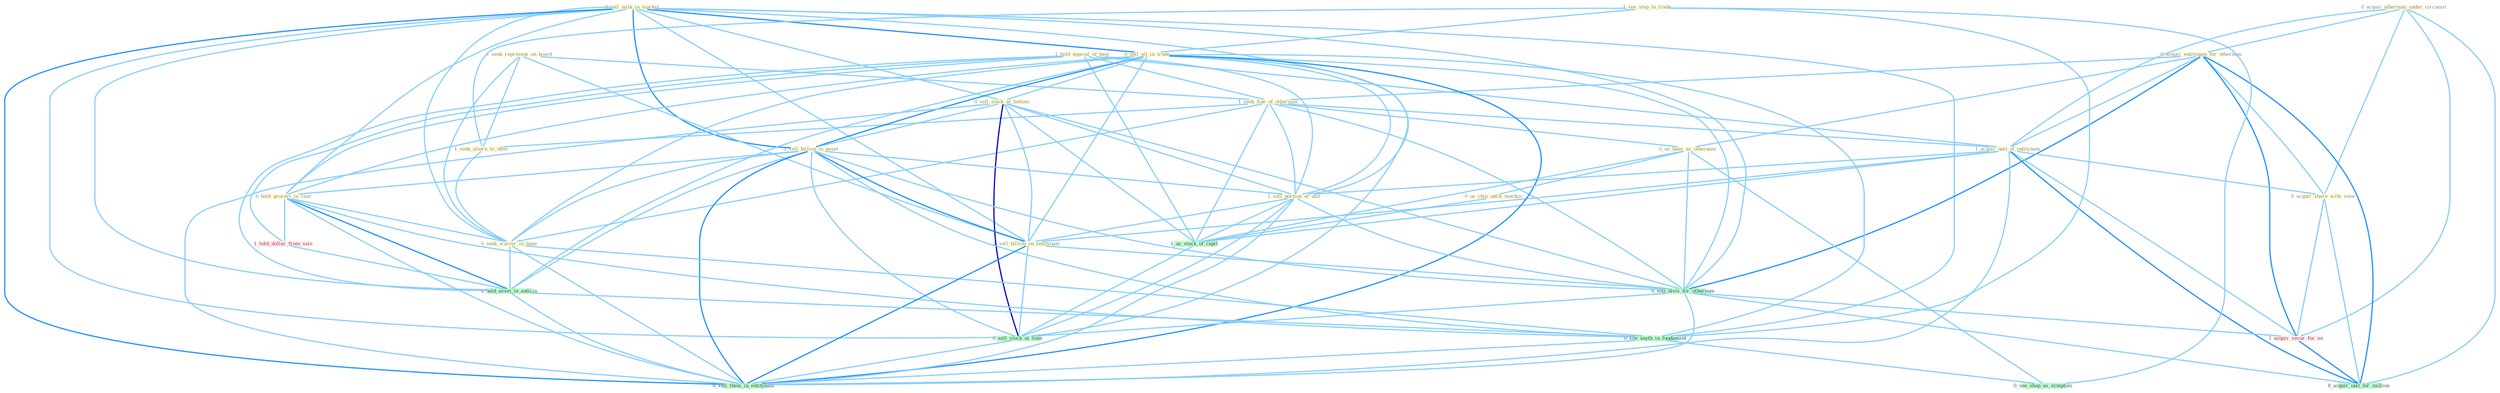 Graph G{ 
    node
    [shape=polygon,style=filled,width=.5,height=.06,color="#BDFCC9",fixedsize=true,fontsize=4,
    fontcolor="#2f4f4f"];
    {node
    [color="#ffffe0", fontcolor="#8b7d6b"] "0_sell_milk_in_market " "1_seek_represent_on_board " "0_acquir_othernum_under_circumst " "1_hold_equival_of_hear " "0_acquir_entitynam_for_othernum " "1_seek_fine_of_othernum " "1_acquir_unit_of_entitynam " "1_see_step_to_trade " "0_sell_all_in_trade " "0_us_base_as_othernum " "1_seek_altern_to_offer " "0_us_chip_unlik_machin " "0_sell_stock_at_bottom " "1_sell_billion_in_asset " "0_hold_groceri_in_rear " "0_acquir_share_with_view " "1_sell_portion_of_unit " "0_seek_waiver_in_hope " "0_sell_billion_on_entitynam "}
{node [color="#fff0f5", fontcolor="#b22222"] "1_acquir_secur_for_an " "1_hold_dollar_from_sale "}
edge [color="#B0E2FF"];

	"0_sell_milk_in_market " -- "0_sell_all_in_trade " [w="2", color="#1e90ff" , len=0.8];
	"0_sell_milk_in_market " -- "0_sell_stock_at_bottom " [w="1", color="#87cefa" ];
	"0_sell_milk_in_market " -- "1_sell_billion_in_asset " [w="2", color="#1e90ff" , len=0.8];
	"0_sell_milk_in_market " -- "0_hold_groceri_in_rear " [w="1", color="#87cefa" ];
	"0_sell_milk_in_market " -- "1_sell_portion_of_unit " [w="1", color="#87cefa" ];
	"0_sell_milk_in_market " -- "0_seek_waiver_in_hope " [w="1", color="#87cefa" ];
	"0_sell_milk_in_market " -- "0_sell_billion_on_entitynam " [w="1", color="#87cefa" ];
	"0_sell_milk_in_market " -- "0_sell_divis_for_othernum " [w="1", color="#87cefa" ];
	"0_sell_milk_in_market " -- "0_hold_asset_in_anticip " [w="1", color="#87cefa" ];
	"0_sell_milk_in_market " -- "0_sell_stock_at_time " [w="1", color="#87cefa" ];
	"0_sell_milk_in_market " -- "0_see_anyth_in_fundament " [w="1", color="#87cefa" ];
	"0_sell_milk_in_market " -- "0_sell_them_in_entitynam " [w="2", color="#1e90ff" , len=0.8];
	"1_seek_represent_on_board " -- "1_seek_fine_of_othernum " [w="1", color="#87cefa" ];
	"1_seek_represent_on_board " -- "1_seek_altern_to_offer " [w="1", color="#87cefa" ];
	"1_seek_represent_on_board " -- "0_seek_waiver_in_hope " [w="1", color="#87cefa" ];
	"1_seek_represent_on_board " -- "0_sell_billion_on_entitynam " [w="1", color="#87cefa" ];
	"0_acquir_othernum_under_circumst " -- "0_acquir_entitynam_for_othernum " [w="1", color="#87cefa" ];
	"0_acquir_othernum_under_circumst " -- "1_acquir_unit_of_entitynam " [w="1", color="#87cefa" ];
	"0_acquir_othernum_under_circumst " -- "0_acquir_share_with_view " [w="1", color="#87cefa" ];
	"0_acquir_othernum_under_circumst " -- "1_acquir_secur_for_an " [w="1", color="#87cefa" ];
	"0_acquir_othernum_under_circumst " -- "0_acquir_unit_for_million " [w="1", color="#87cefa" ];
	"1_hold_equival_of_hear " -- "1_seek_fine_of_othernum " [w="1", color="#87cefa" ];
	"1_hold_equival_of_hear " -- "1_acquir_unit_of_entitynam " [w="1", color="#87cefa" ];
	"1_hold_equival_of_hear " -- "0_hold_groceri_in_rear " [w="1", color="#87cefa" ];
	"1_hold_equival_of_hear " -- "1_sell_portion_of_unit " [w="1", color="#87cefa" ];
	"1_hold_equival_of_hear " -- "1_us_stock_of_capit " [w="1", color="#87cefa" ];
	"1_hold_equival_of_hear " -- "1_hold_dollar_from_sale " [w="1", color="#87cefa" ];
	"1_hold_equival_of_hear " -- "0_hold_asset_in_anticip " [w="1", color="#87cefa" ];
	"0_acquir_entitynam_for_othernum " -- "1_seek_fine_of_othernum " [w="1", color="#87cefa" ];
	"0_acquir_entitynam_for_othernum " -- "1_acquir_unit_of_entitynam " [w="1", color="#87cefa" ];
	"0_acquir_entitynam_for_othernum " -- "0_us_base_as_othernum " [w="1", color="#87cefa" ];
	"0_acquir_entitynam_for_othernum " -- "0_acquir_share_with_view " [w="1", color="#87cefa" ];
	"0_acquir_entitynam_for_othernum " -- "0_sell_divis_for_othernum " [w="2", color="#1e90ff" , len=0.8];
	"0_acquir_entitynam_for_othernum " -- "1_acquir_secur_for_an " [w="2", color="#1e90ff" , len=0.8];
	"0_acquir_entitynam_for_othernum " -- "0_acquir_unit_for_million " [w="2", color="#1e90ff" , len=0.8];
	"1_seek_fine_of_othernum " -- "1_acquir_unit_of_entitynam " [w="1", color="#87cefa" ];
	"1_seek_fine_of_othernum " -- "0_us_base_as_othernum " [w="1", color="#87cefa" ];
	"1_seek_fine_of_othernum " -- "1_seek_altern_to_offer " [w="1", color="#87cefa" ];
	"1_seek_fine_of_othernum " -- "1_sell_portion_of_unit " [w="1", color="#87cefa" ];
	"1_seek_fine_of_othernum " -- "0_seek_waiver_in_hope " [w="1", color="#87cefa" ];
	"1_seek_fine_of_othernum " -- "0_sell_divis_for_othernum " [w="1", color="#87cefa" ];
	"1_seek_fine_of_othernum " -- "1_us_stock_of_capit " [w="1", color="#87cefa" ];
	"1_acquir_unit_of_entitynam " -- "0_acquir_share_with_view " [w="1", color="#87cefa" ];
	"1_acquir_unit_of_entitynam " -- "1_sell_portion_of_unit " [w="1", color="#87cefa" ];
	"1_acquir_unit_of_entitynam " -- "0_sell_billion_on_entitynam " [w="1", color="#87cefa" ];
	"1_acquir_unit_of_entitynam " -- "1_acquir_secur_for_an " [w="1", color="#87cefa" ];
	"1_acquir_unit_of_entitynam " -- "1_us_stock_of_capit " [w="1", color="#87cefa" ];
	"1_acquir_unit_of_entitynam " -- "0_acquir_unit_for_million " [w="2", color="#1e90ff" , len=0.8];
	"1_acquir_unit_of_entitynam " -- "0_sell_them_in_entitynam " [w="1", color="#87cefa" ];
	"1_see_step_to_trade " -- "0_sell_all_in_trade " [w="1", color="#87cefa" ];
	"1_see_step_to_trade " -- "1_seek_altern_to_offer " [w="1", color="#87cefa" ];
	"1_see_step_to_trade " -- "0_see_anyth_in_fundament " [w="1", color="#87cefa" ];
	"1_see_step_to_trade " -- "0_see_shop_as_symptom " [w="1", color="#87cefa" ];
	"0_sell_all_in_trade " -- "0_sell_stock_at_bottom " [w="1", color="#87cefa" ];
	"0_sell_all_in_trade " -- "1_sell_billion_in_asset " [w="2", color="#1e90ff" , len=0.8];
	"0_sell_all_in_trade " -- "0_hold_groceri_in_rear " [w="1", color="#87cefa" ];
	"0_sell_all_in_trade " -- "1_sell_portion_of_unit " [w="1", color="#87cefa" ];
	"0_sell_all_in_trade " -- "0_seek_waiver_in_hope " [w="1", color="#87cefa" ];
	"0_sell_all_in_trade " -- "0_sell_billion_on_entitynam " [w="1", color="#87cefa" ];
	"0_sell_all_in_trade " -- "0_sell_divis_for_othernum " [w="1", color="#87cefa" ];
	"0_sell_all_in_trade " -- "0_hold_asset_in_anticip " [w="1", color="#87cefa" ];
	"0_sell_all_in_trade " -- "0_sell_stock_at_time " [w="1", color="#87cefa" ];
	"0_sell_all_in_trade " -- "0_see_anyth_in_fundament " [w="1", color="#87cefa" ];
	"0_sell_all_in_trade " -- "0_sell_them_in_entitynam " [w="2", color="#1e90ff" , len=0.8];
	"0_us_base_as_othernum " -- "0_us_chip_unlik_machin " [w="1", color="#87cefa" ];
	"0_us_base_as_othernum " -- "0_sell_divis_for_othernum " [w="1", color="#87cefa" ];
	"0_us_base_as_othernum " -- "1_us_stock_of_capit " [w="1", color="#87cefa" ];
	"0_us_base_as_othernum " -- "0_see_shop_as_symptom " [w="1", color="#87cefa" ];
	"1_seek_altern_to_offer " -- "0_seek_waiver_in_hope " [w="1", color="#87cefa" ];
	"0_us_chip_unlik_machin " -- "1_us_stock_of_capit " [w="1", color="#87cefa" ];
	"0_sell_stock_at_bottom " -- "1_sell_billion_in_asset " [w="1", color="#87cefa" ];
	"0_sell_stock_at_bottom " -- "1_sell_portion_of_unit " [w="1", color="#87cefa" ];
	"0_sell_stock_at_bottom " -- "0_sell_billion_on_entitynam " [w="1", color="#87cefa" ];
	"0_sell_stock_at_bottom " -- "0_sell_divis_for_othernum " [w="1", color="#87cefa" ];
	"0_sell_stock_at_bottom " -- "1_us_stock_of_capit " [w="1", color="#87cefa" ];
	"0_sell_stock_at_bottom " -- "0_sell_stock_at_time " [w="3", color="#0000cd" , len=0.6];
	"0_sell_stock_at_bottom " -- "0_sell_them_in_entitynam " [w="1", color="#87cefa" ];
	"1_sell_billion_in_asset " -- "0_hold_groceri_in_rear " [w="1", color="#87cefa" ];
	"1_sell_billion_in_asset " -- "1_sell_portion_of_unit " [w="1", color="#87cefa" ];
	"1_sell_billion_in_asset " -- "0_seek_waiver_in_hope " [w="1", color="#87cefa" ];
	"1_sell_billion_in_asset " -- "0_sell_billion_on_entitynam " [w="2", color="#1e90ff" , len=0.8];
	"1_sell_billion_in_asset " -- "0_sell_divis_for_othernum " [w="1", color="#87cefa" ];
	"1_sell_billion_in_asset " -- "0_hold_asset_in_anticip " [w="1", color="#87cefa" ];
	"1_sell_billion_in_asset " -- "0_sell_stock_at_time " [w="1", color="#87cefa" ];
	"1_sell_billion_in_asset " -- "0_see_anyth_in_fundament " [w="1", color="#87cefa" ];
	"1_sell_billion_in_asset " -- "0_sell_them_in_entitynam " [w="2", color="#1e90ff" , len=0.8];
	"0_hold_groceri_in_rear " -- "0_seek_waiver_in_hope " [w="1", color="#87cefa" ];
	"0_hold_groceri_in_rear " -- "1_hold_dollar_from_sale " [w="1", color="#87cefa" ];
	"0_hold_groceri_in_rear " -- "0_hold_asset_in_anticip " [w="2", color="#1e90ff" , len=0.8];
	"0_hold_groceri_in_rear " -- "0_see_anyth_in_fundament " [w="1", color="#87cefa" ];
	"0_hold_groceri_in_rear " -- "0_sell_them_in_entitynam " [w="1", color="#87cefa" ];
	"0_acquir_share_with_view " -- "1_acquir_secur_for_an " [w="1", color="#87cefa" ];
	"0_acquir_share_with_view " -- "0_acquir_unit_for_million " [w="1", color="#87cefa" ];
	"1_sell_portion_of_unit " -- "0_sell_billion_on_entitynam " [w="1", color="#87cefa" ];
	"1_sell_portion_of_unit " -- "0_sell_divis_for_othernum " [w="1", color="#87cefa" ];
	"1_sell_portion_of_unit " -- "1_us_stock_of_capit " [w="1", color="#87cefa" ];
	"1_sell_portion_of_unit " -- "0_sell_stock_at_time " [w="1", color="#87cefa" ];
	"1_sell_portion_of_unit " -- "0_sell_them_in_entitynam " [w="1", color="#87cefa" ];
	"0_seek_waiver_in_hope " -- "0_hold_asset_in_anticip " [w="1", color="#87cefa" ];
	"0_seek_waiver_in_hope " -- "0_see_anyth_in_fundament " [w="1", color="#87cefa" ];
	"0_seek_waiver_in_hope " -- "0_sell_them_in_entitynam " [w="1", color="#87cefa" ];
	"0_sell_billion_on_entitynam " -- "0_sell_divis_for_othernum " [w="1", color="#87cefa" ];
	"0_sell_billion_on_entitynam " -- "0_sell_stock_at_time " [w="1", color="#87cefa" ];
	"0_sell_billion_on_entitynam " -- "0_sell_them_in_entitynam " [w="2", color="#1e90ff" , len=0.8];
	"0_sell_divis_for_othernum " -- "1_acquir_secur_for_an " [w="1", color="#87cefa" ];
	"0_sell_divis_for_othernum " -- "0_sell_stock_at_time " [w="1", color="#87cefa" ];
	"0_sell_divis_for_othernum " -- "0_acquir_unit_for_million " [w="1", color="#87cefa" ];
	"0_sell_divis_for_othernum " -- "0_sell_them_in_entitynam " [w="1", color="#87cefa" ];
	"1_acquir_secur_for_an " -- "0_acquir_unit_for_million " [w="2", color="#1e90ff" , len=0.8];
	"1_us_stock_of_capit " -- "0_sell_stock_at_time " [w="1", color="#87cefa" ];
	"1_hold_dollar_from_sale " -- "0_hold_asset_in_anticip " [w="1", color="#87cefa" ];
	"0_hold_asset_in_anticip " -- "0_see_anyth_in_fundament " [w="1", color="#87cefa" ];
	"0_hold_asset_in_anticip " -- "0_sell_them_in_entitynam " [w="1", color="#87cefa" ];
	"0_sell_stock_at_time " -- "0_sell_them_in_entitynam " [w="1", color="#87cefa" ];
	"0_see_anyth_in_fundament " -- "0_see_shop_as_symptom " [w="1", color="#87cefa" ];
	"0_see_anyth_in_fundament " -- "0_sell_them_in_entitynam " [w="1", color="#87cefa" ];
}